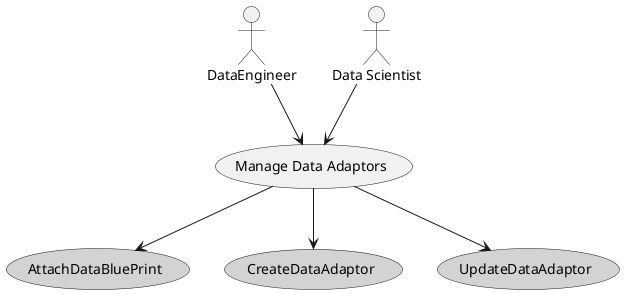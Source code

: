 @startuml


usecase "Manage Data Adaptors" as ManageDataAdaptors

Actor "DataEngineer" as DataEngineer

DataEngineer --> ManageDataAdaptors

Actor "Data Scientist" as DataScientist

DataScientist --> ManageDataAdaptors



usecase "AttachDataBluePrint" as AttachDataBluePrint #lightgrey

ManageDataAdaptors --> AttachDataBluePrint

usecase "CreateDataAdaptor" as CreateDataAdaptor #lightgrey

ManageDataAdaptors --> CreateDataAdaptor

usecase "UpdateDataAdaptor" as UpdateDataAdaptor #lightgrey

ManageDataAdaptors --> UpdateDataAdaptor

@enduml
